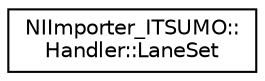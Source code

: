 digraph "Graphical Class Hierarchy"
{
  edge [fontname="Helvetica",fontsize="10",labelfontname="Helvetica",labelfontsize="10"];
  node [fontname="Helvetica",fontsize="10",shape=record];
  rankdir="LR";
  Node0 [label="NIImporter_ITSUMO::\lHandler::LaneSet",height=0.2,width=0.4,color="black", fillcolor="white", style="filled",URL="$d1/d33/struct_n_i_importer___i_t_s_u_m_o_1_1_handler_1_1_lane_set.html"];
}
